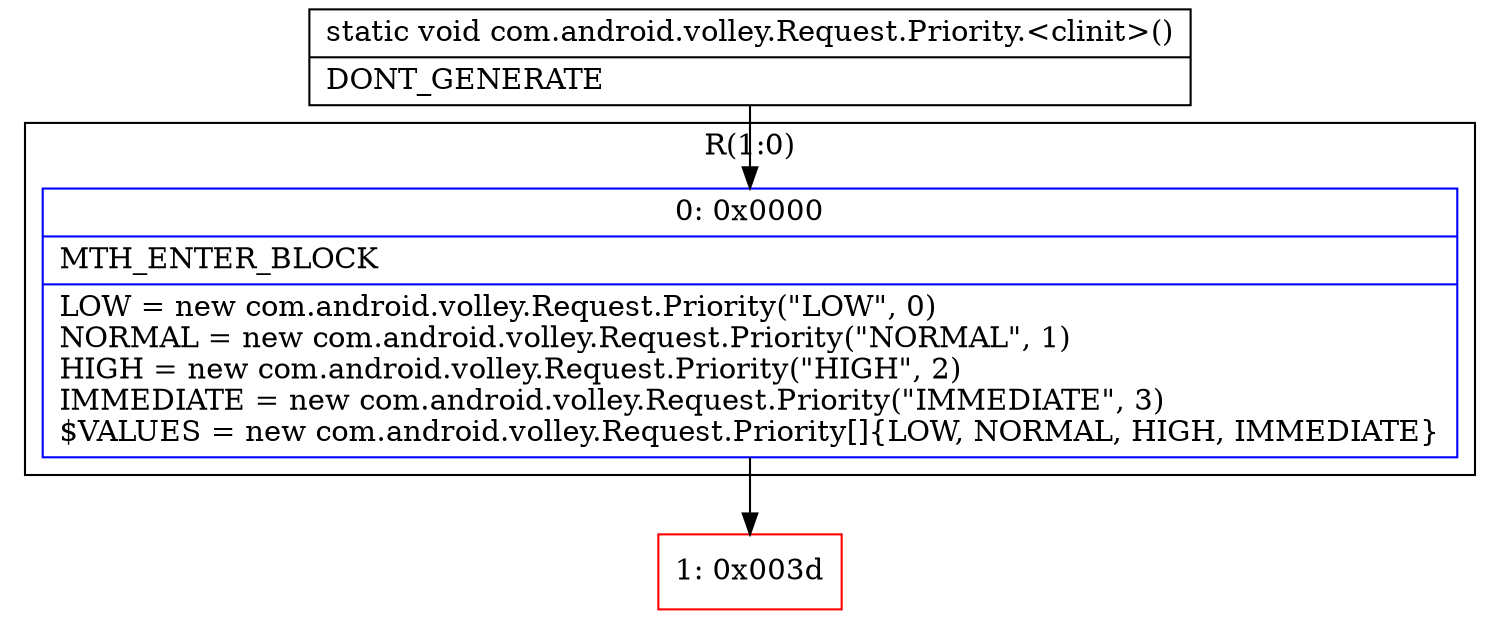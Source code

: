 digraph "CFG forcom.android.volley.Request.Priority.\<clinit\>()V" {
subgraph cluster_Region_2038163793 {
label = "R(1:0)";
node [shape=record,color=blue];
Node_0 [shape=record,label="{0\:\ 0x0000|MTH_ENTER_BLOCK\l|LOW = new com.android.volley.Request.Priority(\"LOW\", 0)\lNORMAL = new com.android.volley.Request.Priority(\"NORMAL\", 1)\lHIGH = new com.android.volley.Request.Priority(\"HIGH\", 2)\lIMMEDIATE = new com.android.volley.Request.Priority(\"IMMEDIATE\", 3)\l$VALUES = new com.android.volley.Request.Priority[]\{LOW, NORMAL, HIGH, IMMEDIATE\}\l}"];
}
Node_1 [shape=record,color=red,label="{1\:\ 0x003d}"];
MethodNode[shape=record,label="{static void com.android.volley.Request.Priority.\<clinit\>()  | DONT_GENERATE\l}"];
MethodNode -> Node_0;
Node_0 -> Node_1;
}

